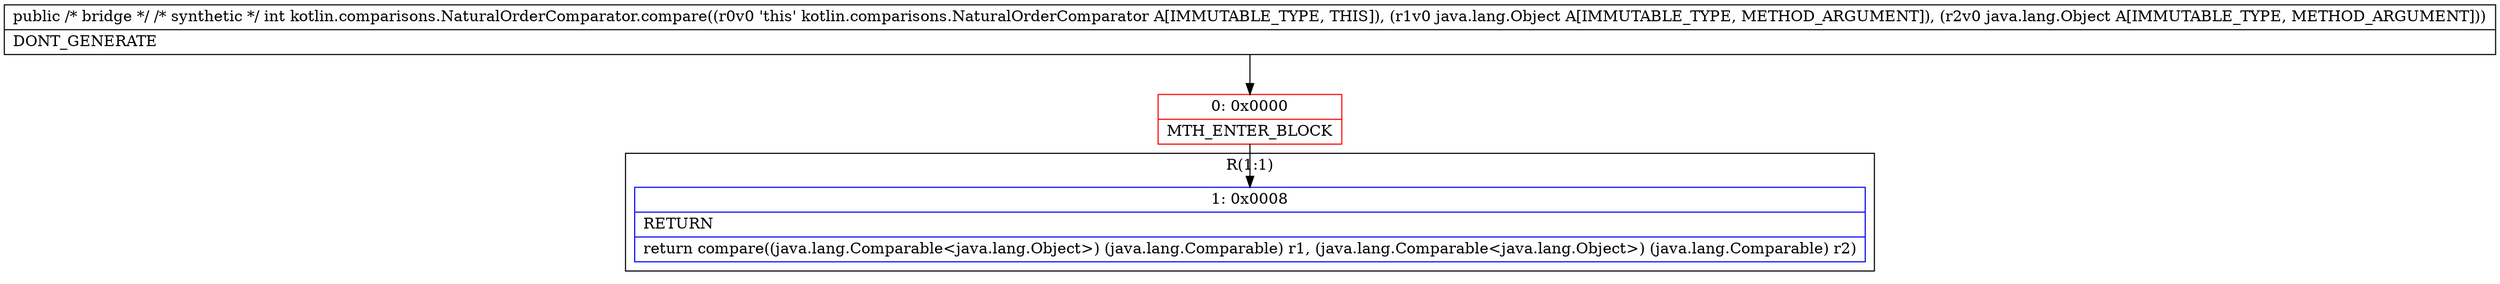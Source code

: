 digraph "CFG forkotlin.comparisons.NaturalOrderComparator.compare(Ljava\/lang\/Object;Ljava\/lang\/Object;)I" {
subgraph cluster_Region_732969314 {
label = "R(1:1)";
node [shape=record,color=blue];
Node_1 [shape=record,label="{1\:\ 0x0008|RETURN\l|return compare((java.lang.Comparable\<java.lang.Object\>) (java.lang.Comparable) r1, (java.lang.Comparable\<java.lang.Object\>) (java.lang.Comparable) r2)\l}"];
}
Node_0 [shape=record,color=red,label="{0\:\ 0x0000|MTH_ENTER_BLOCK\l}"];
MethodNode[shape=record,label="{public \/* bridge *\/ \/* synthetic *\/ int kotlin.comparisons.NaturalOrderComparator.compare((r0v0 'this' kotlin.comparisons.NaturalOrderComparator A[IMMUTABLE_TYPE, THIS]), (r1v0 java.lang.Object A[IMMUTABLE_TYPE, METHOD_ARGUMENT]), (r2v0 java.lang.Object A[IMMUTABLE_TYPE, METHOD_ARGUMENT]))  | DONT_GENERATE\l}"];
MethodNode -> Node_0;
Node_0 -> Node_1;
}

